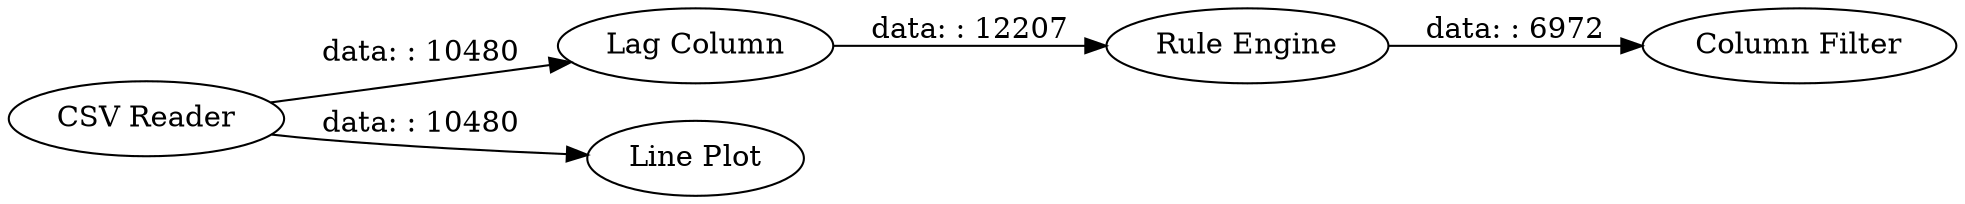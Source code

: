 digraph {
	"-3525228431322458642_13" [label="Lag Column"]
	"-3525228431322458642_17" [label="Line Plot"]
	"-3525228431322458642_16" [label="CSV Reader"]
	"-3525228431322458642_20" [label="Column Filter"]
	"-3525228431322458642_19" [label="Rule Engine"]
	"-3525228431322458642_13" -> "-3525228431322458642_19" [label="data: : 12207"]
	"-3525228431322458642_19" -> "-3525228431322458642_20" [label="data: : 6972"]
	"-3525228431322458642_16" -> "-3525228431322458642_13" [label="data: : 10480"]
	"-3525228431322458642_16" -> "-3525228431322458642_17" [label="data: : 10480"]
	rankdir=LR
}
